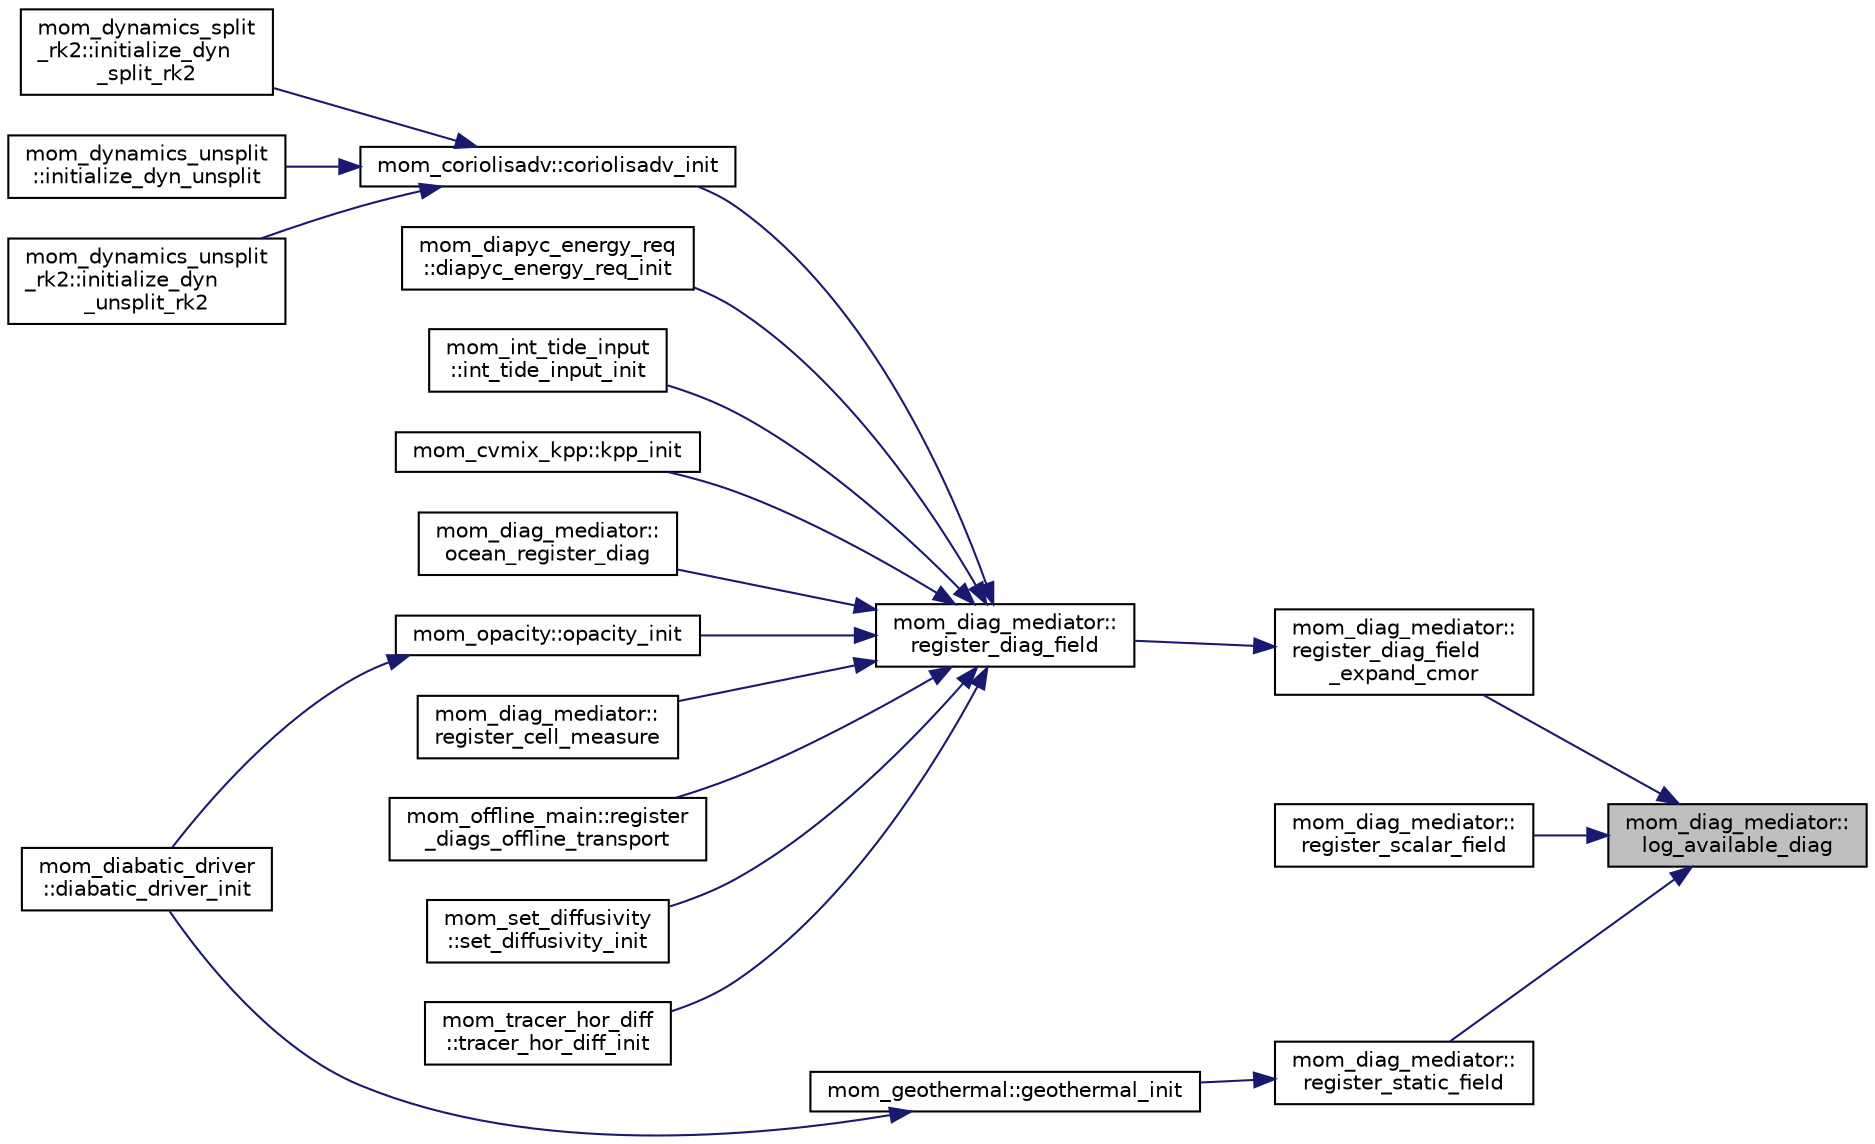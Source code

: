 digraph "mom_diag_mediator::log_available_diag"
{
 // INTERACTIVE_SVG=YES
 // LATEX_PDF_SIZE
  edge [fontname="Helvetica",fontsize="10",labelfontname="Helvetica",labelfontsize="10"];
  node [fontname="Helvetica",fontsize="10",shape=record];
  rankdir="RL";
  Node1 [label="mom_diag_mediator::\llog_available_diag",height=0.2,width=0.4,color="black", fillcolor="grey75", style="filled", fontcolor="black",tooltip="Log a diagnostic to the available diagnostics file."];
  Node1 -> Node2 [dir="back",color="midnightblue",fontsize="10",style="solid",fontname="Helvetica"];
  Node2 [label="mom_diag_mediator::\lregister_diag_field\l_expand_cmor",height=0.2,width=0.4,color="black", fillcolor="white", style="filled",URL="$namespacemom__diag__mediator.html#ae50b35cba800ac5fd8975929fd2b9f4a",tooltip="Returns True if either the native or CMOr version of the diagnostic were registered...."];
  Node2 -> Node3 [dir="back",color="midnightblue",fontsize="10",style="solid",fontname="Helvetica"];
  Node3 [label="mom_diag_mediator::\lregister_diag_field",height=0.2,width=0.4,color="black", fillcolor="white", style="filled",URL="$namespacemom__diag__mediator.html#ada491446bf7216fe101e6b0f6ed551e1",tooltip="Returns the \"diag_mediator\" handle for a group (native, CMOR, z-coord, ...) of diagnostics derived fr..."];
  Node3 -> Node4 [dir="back",color="midnightblue",fontsize="10",style="solid",fontname="Helvetica"];
  Node4 [label="mom_coriolisadv::coriolisadv_init",height=0.2,width=0.4,color="black", fillcolor="white", style="filled",URL="$namespacemom__coriolisadv.html#ad3ce07f23ce7b484a5a9e0c0abe8b1cd",tooltip="Initializes the control structure for coriolisadv_cs."];
  Node4 -> Node5 [dir="back",color="midnightblue",fontsize="10",style="solid",fontname="Helvetica"];
  Node5 [label="mom_dynamics_split\l_rk2::initialize_dyn\l_split_rk2",height=0.2,width=0.4,color="black", fillcolor="white", style="filled",URL="$namespacemom__dynamics__split__rk2.html#aa9a0a027754d3ca2d49f3993bc64b1b7",tooltip="This subroutine initializes all of the variables that are used by this dynamic core,..."];
  Node4 -> Node6 [dir="back",color="midnightblue",fontsize="10",style="solid",fontname="Helvetica"];
  Node6 [label="mom_dynamics_unsplit\l::initialize_dyn_unsplit",height=0.2,width=0.4,color="black", fillcolor="white", style="filled",URL="$namespacemom__dynamics__unsplit.html#a190363f34b9f08eb7965356876dbddc4",tooltip="Initialize parameters and allocate memory associated with the unsplit dynamics module."];
  Node4 -> Node7 [dir="back",color="midnightblue",fontsize="10",style="solid",fontname="Helvetica"];
  Node7 [label="mom_dynamics_unsplit\l_rk2::initialize_dyn\l_unsplit_rk2",height=0.2,width=0.4,color="black", fillcolor="white", style="filled",URL="$namespacemom__dynamics__unsplit__rk2.html#a7703d91136bb80cdba5bae91d6f86239",tooltip="Initialize parameters and allocate memory associated with the unsplit RK2 dynamics module."];
  Node3 -> Node8 [dir="back",color="midnightblue",fontsize="10",style="solid",fontname="Helvetica"];
  Node8 [label="mom_diapyc_energy_req\l::diapyc_energy_req_init",height=0.2,width=0.4,color="black", fillcolor="white", style="filled",URL="$namespacemom__diapyc__energy__req.html#a63b127bfd78461d8df3449591792b224",tooltip="Initialize parameters and allocate memory associated with the diapycnal energy requirement module."];
  Node3 -> Node9 [dir="back",color="midnightblue",fontsize="10",style="solid",fontname="Helvetica"];
  Node9 [label="mom_int_tide_input\l::int_tide_input_init",height=0.2,width=0.4,color="black", fillcolor="white", style="filled",URL="$namespacemom__int__tide__input.html#a134b589adde1907265c096afdb9a23b8",tooltip="Initializes the data related to the internal tide input module."];
  Node3 -> Node10 [dir="back",color="midnightblue",fontsize="10",style="solid",fontname="Helvetica"];
  Node10 [label="mom_cvmix_kpp::kpp_init",height=0.2,width=0.4,color="black", fillcolor="white", style="filled",URL="$namespacemom__cvmix__kpp.html#ada767f6da63b74348a7461eb1d12c5d6",tooltip="Initialize the CVMix KPP module and set up diagnostics Returns True if KPP is to be used,..."];
  Node3 -> Node11 [dir="back",color="midnightblue",fontsize="10",style="solid",fontname="Helvetica"];
  Node11 [label="mom_diag_mediator::\locean_register_diag",height=0.2,width=0.4,color="black", fillcolor="white", style="filled",URL="$namespacemom__diag__mediator.html#a21267e25d12fa3e5d2540d2a299d2d2c",tooltip="Registers a diagnostic using the information encapsulated in the vardesc type argument and returns an..."];
  Node3 -> Node12 [dir="back",color="midnightblue",fontsize="10",style="solid",fontname="Helvetica"];
  Node12 [label="mom_opacity::opacity_init",height=0.2,width=0.4,color="black", fillcolor="white", style="filled",URL="$namespacemom__opacity.html#ab8dbcd70b93f5bd77b2a525cd73f0eb9",tooltip=" "];
  Node12 -> Node13 [dir="back",color="midnightblue",fontsize="10",style="solid",fontname="Helvetica"];
  Node13 [label="mom_diabatic_driver\l::diabatic_driver_init",height=0.2,width=0.4,color="black", fillcolor="white", style="filled",URL="$namespacemom__diabatic__driver.html#a51d273bae7e5d2217fa5498620532888",tooltip="This routine initializes the diabatic driver module."];
  Node3 -> Node14 [dir="back",color="midnightblue",fontsize="10",style="solid",fontname="Helvetica"];
  Node14 [label="mom_diag_mediator::\lregister_cell_measure",height=0.2,width=0.4,color="black", fillcolor="white", style="filled",URL="$namespacemom__diag__mediator.html#a820eb49d3acf041c630ce1373bef799e",tooltip="Sets a handle inside diagnostics mediator to associate 3d cell measures."];
  Node3 -> Node15 [dir="back",color="midnightblue",fontsize="10",style="solid",fontname="Helvetica"];
  Node15 [label="mom_offline_main::register\l_diags_offline_transport",height=0.2,width=0.4,color="black", fillcolor="white", style="filled",URL="$namespacemom__offline__main.html#a0adf88ec8f84684573c1bafd91b22cf6",tooltip="Initialize additional diagnostics required for offline tracer transport."];
  Node3 -> Node16 [dir="back",color="midnightblue",fontsize="10",style="solid",fontname="Helvetica"];
  Node16 [label="mom_set_diffusivity\l::set_diffusivity_init",height=0.2,width=0.4,color="black", fillcolor="white", style="filled",URL="$namespacemom__set__diffusivity.html#a99cccff4bd9b753e86e50f1a188c3283",tooltip=" "];
  Node3 -> Node17 [dir="back",color="midnightblue",fontsize="10",style="solid",fontname="Helvetica"];
  Node17 [label="mom_tracer_hor_diff\l::tracer_hor_diff_init",height=0.2,width=0.4,color="black", fillcolor="white", style="filled",URL="$namespacemom__tracer__hor__diff.html#a4eba08cd6b1839922b3ffd50ae532934",tooltip="Initialize lateral tracer diffusion module."];
  Node1 -> Node18 [dir="back",color="midnightblue",fontsize="10",style="solid",fontname="Helvetica"];
  Node18 [label="mom_diag_mediator::\lregister_scalar_field",height=0.2,width=0.4,color="black", fillcolor="white", style="filled",URL="$namespacemom__diag__mediator.html#afb4254e1cfbbcfc43028f14915173f80",tooltip=" "];
  Node1 -> Node19 [dir="back",color="midnightblue",fontsize="10",style="solid",fontname="Helvetica"];
  Node19 [label="mom_diag_mediator::\lregister_static_field",height=0.2,width=0.4,color="black", fillcolor="white", style="filled",URL="$namespacemom__diag__mediator.html#a87fa69b9e2ba3205756d93e1e13e1dc7",tooltip="Registers a static diagnostic, returning an integer handle."];
  Node19 -> Node20 [dir="back",color="midnightblue",fontsize="10",style="solid",fontname="Helvetica"];
  Node20 [label="mom_geothermal::geothermal_init",height=0.2,width=0.4,color="black", fillcolor="white", style="filled",URL="$namespacemom__geothermal.html#a0abbb7953860e3357bbd3d35f46fd851",tooltip="Initialize parameters and allocate memory associated with the geothermal heating module."];
  Node20 -> Node13 [dir="back",color="midnightblue",fontsize="10",style="solid",fontname="Helvetica"];
}
